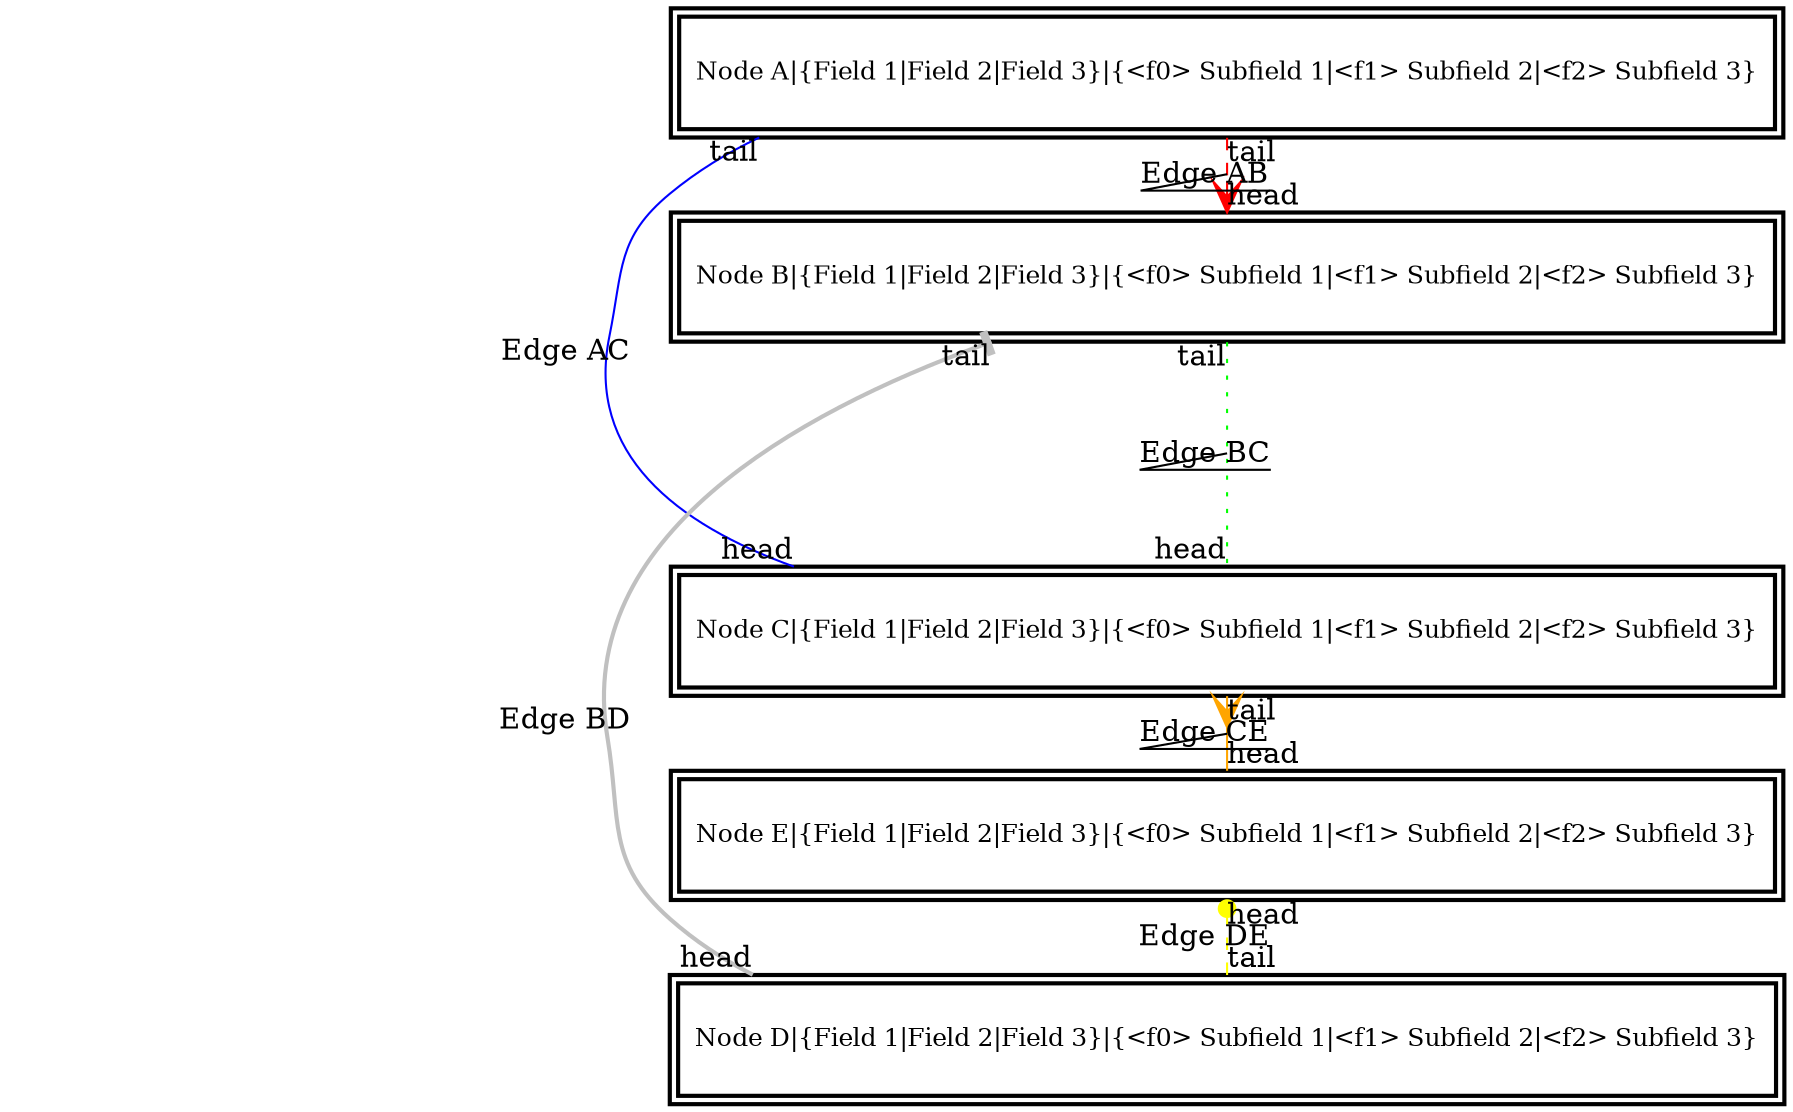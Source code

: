 digraph G {
  rankdir=LR;
  node [shape=box, style=filled, fillcolor=lightgray, width=2, height=0.75, fontsize=12];
  edge [dir=none, color=black, style=solid, weight=1, arrowsize=1.0];

  A [label="Node A|{Field 1|Field 2|Field 3}|{<f0> Subfield 1|<f1> Subfield 2|<f2> Subfield 3}", fillcolor=white, fontcolor=black, penwidth=2.0, peripheries=2];
  B [label="Node B|{Field 1|Field 2|Field 3}|{<f0> Subfield 1|<f1> Subfield 2|<f2> Subfield 3}", fillcolor=white, fontcolor=black, penwidth=2.0, peripheries=2];
  C [label="Node C|{Field 1|Field 2|Field 3}|{<f0> Subfield 1|<f1> Subfield 2|<f2> Subfield 3}", fillcolor=white, fontcolor=black, penwidth=2.0, peripheries=2];
  D [label="Node D|{Field 1|Field 2|Field 3}|{<f0> Subfield 1|<f1> Subfield 2|<f2> Subfield 3}", fillcolor=white, fontcolor=black, penwidth=2.0, peripheries=2];
  E [label="Node E|{Field 1|Field 2|Field 3}|{<f0> Subfield 1|<f1> Subfield 2|<f2> Subfield 3}", fillcolor=white, fontcolor=black, penwidth=2.0, peripheries=2];

  A -> B [label="Edge AB", color=red, style=dashed, weight=2, taillabel="tail", headlabel="head", arrowsize=1.5, constraint=false, decorate=true, dir=forward, arrowhead=vee, arrowtail=none];
  A -> C [label="Edge AC", color=blue, style=solid, weight=1.5, taillabel="tail", headlabel="head", arrowsize=1.0, minlen=2, constraint=false, decorate=false, dir=forward, arrowhead=none, arrowtail=dot];
  B -> C [label="Edge BC", color=green, style=dotted, weight=0.5, taillabel="tail", headlabel="head", arrowsize=0.5, minlen=3, constraint=false, decorate=true, dir=none, arrowhead=none, arrowtail=none];
  B -> D [label="Edge BD", color=gray, style=bold, weight=1.0, taillabel="tail", headlabel="head", arrowsize=1.0, minlen=1, constraint=false, decorate=false, dir=both, arrowhead=none, arrowtail=tee];
  C -> E [label="Edge CE", color=orange, style=solid, weight=2.5, taillabel="tail", headlabel="head", arrowsize=1.5, minlen=1, constraint=false, decorate=true, dir=back, arrowhead=box, arrowtail=crow, dir=back, weight=1.5, constraint=false];

  D:f1 -> E:f0 [label="Edge DE", color=yellow, style=dashed, arrowsize=1.0, taillabel="tail", headlabel="head", minlen=1, decorate=false, arrowhead=dot, arrowtail=none, dir=both, weight=1.5, constraint=false];
}
